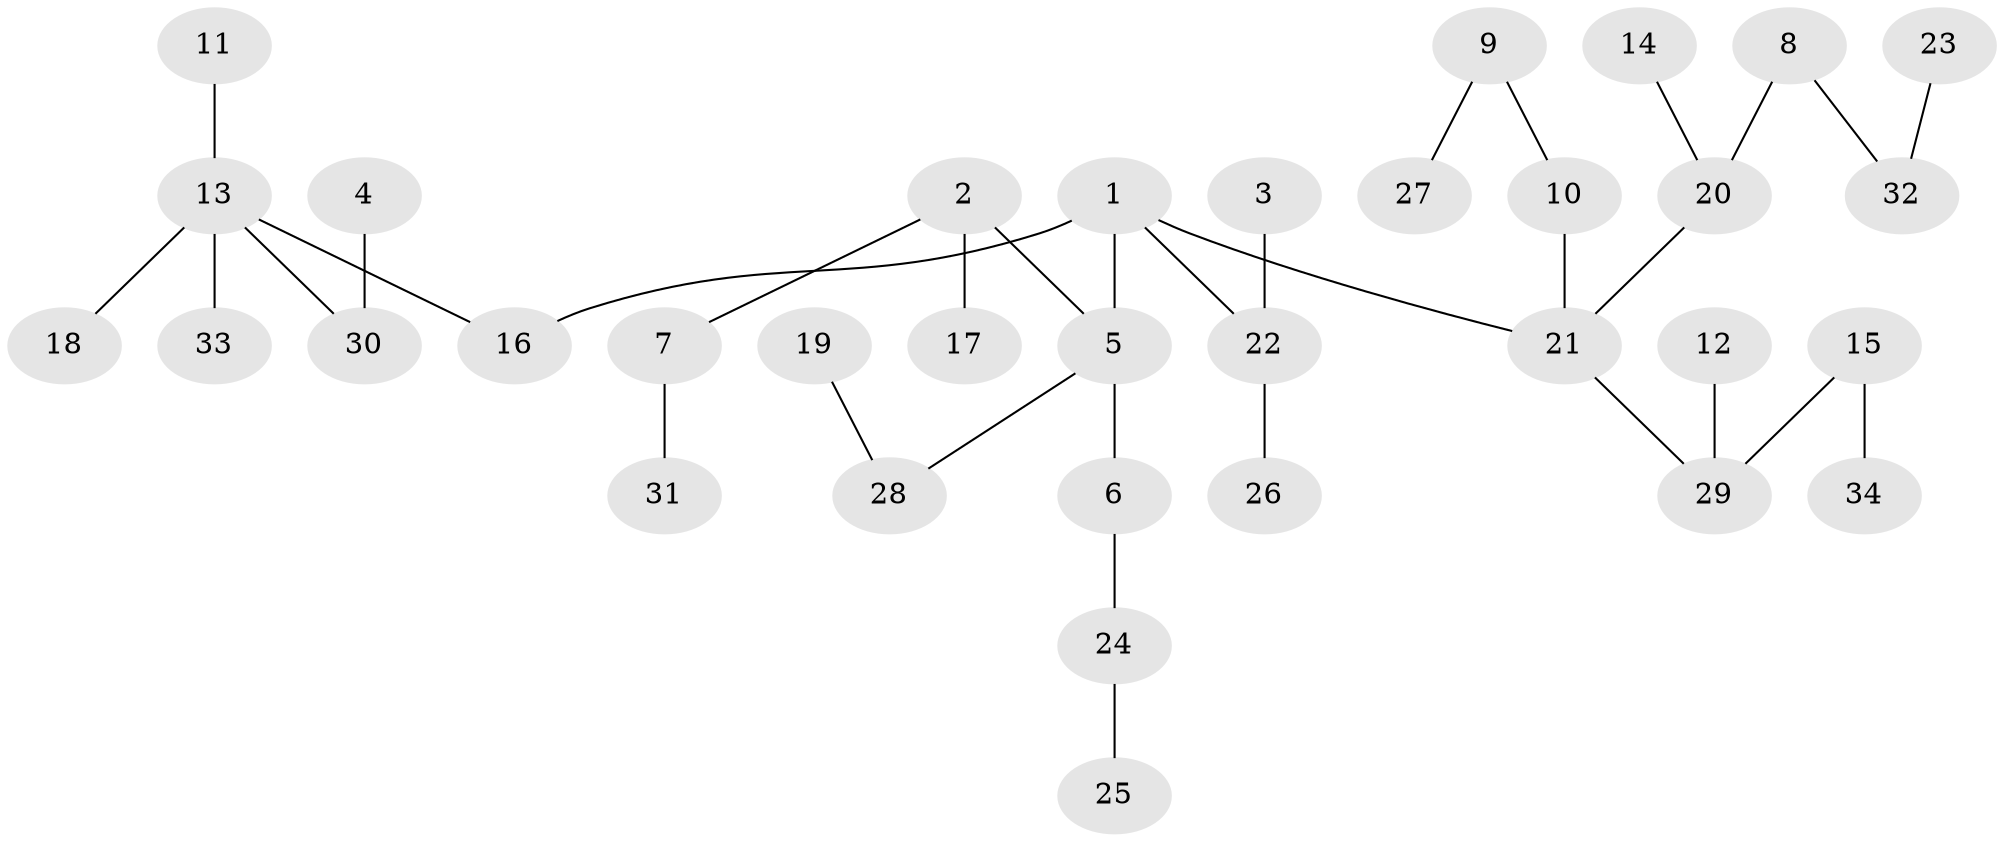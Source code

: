 // original degree distribution, {4: 0.08823529411764706, 6: 0.014705882352941176, 3: 0.1323529411764706, 1: 0.5147058823529411, 5: 0.014705882352941176, 2: 0.22058823529411764, 7: 0.014705882352941176}
// Generated by graph-tools (version 1.1) at 2025/02/03/09/25 03:02:27]
// undirected, 34 vertices, 33 edges
graph export_dot {
graph [start="1"]
  node [color=gray90,style=filled];
  1;
  2;
  3;
  4;
  5;
  6;
  7;
  8;
  9;
  10;
  11;
  12;
  13;
  14;
  15;
  16;
  17;
  18;
  19;
  20;
  21;
  22;
  23;
  24;
  25;
  26;
  27;
  28;
  29;
  30;
  31;
  32;
  33;
  34;
  1 -- 5 [weight=1.0];
  1 -- 16 [weight=1.0];
  1 -- 21 [weight=1.0];
  1 -- 22 [weight=1.0];
  2 -- 5 [weight=1.0];
  2 -- 7 [weight=1.0];
  2 -- 17 [weight=1.0];
  3 -- 22 [weight=1.0];
  4 -- 30 [weight=1.0];
  5 -- 6 [weight=1.0];
  5 -- 28 [weight=1.0];
  6 -- 24 [weight=1.0];
  7 -- 31 [weight=1.0];
  8 -- 20 [weight=1.0];
  8 -- 32 [weight=1.0];
  9 -- 10 [weight=1.0];
  9 -- 27 [weight=1.0];
  10 -- 21 [weight=1.0];
  11 -- 13 [weight=1.0];
  12 -- 29 [weight=1.0];
  13 -- 16 [weight=1.0];
  13 -- 18 [weight=1.0];
  13 -- 30 [weight=1.0];
  13 -- 33 [weight=1.0];
  14 -- 20 [weight=1.0];
  15 -- 29 [weight=1.0];
  15 -- 34 [weight=1.0];
  19 -- 28 [weight=1.0];
  20 -- 21 [weight=1.0];
  21 -- 29 [weight=1.0];
  22 -- 26 [weight=1.0];
  23 -- 32 [weight=1.0];
  24 -- 25 [weight=1.0];
}
